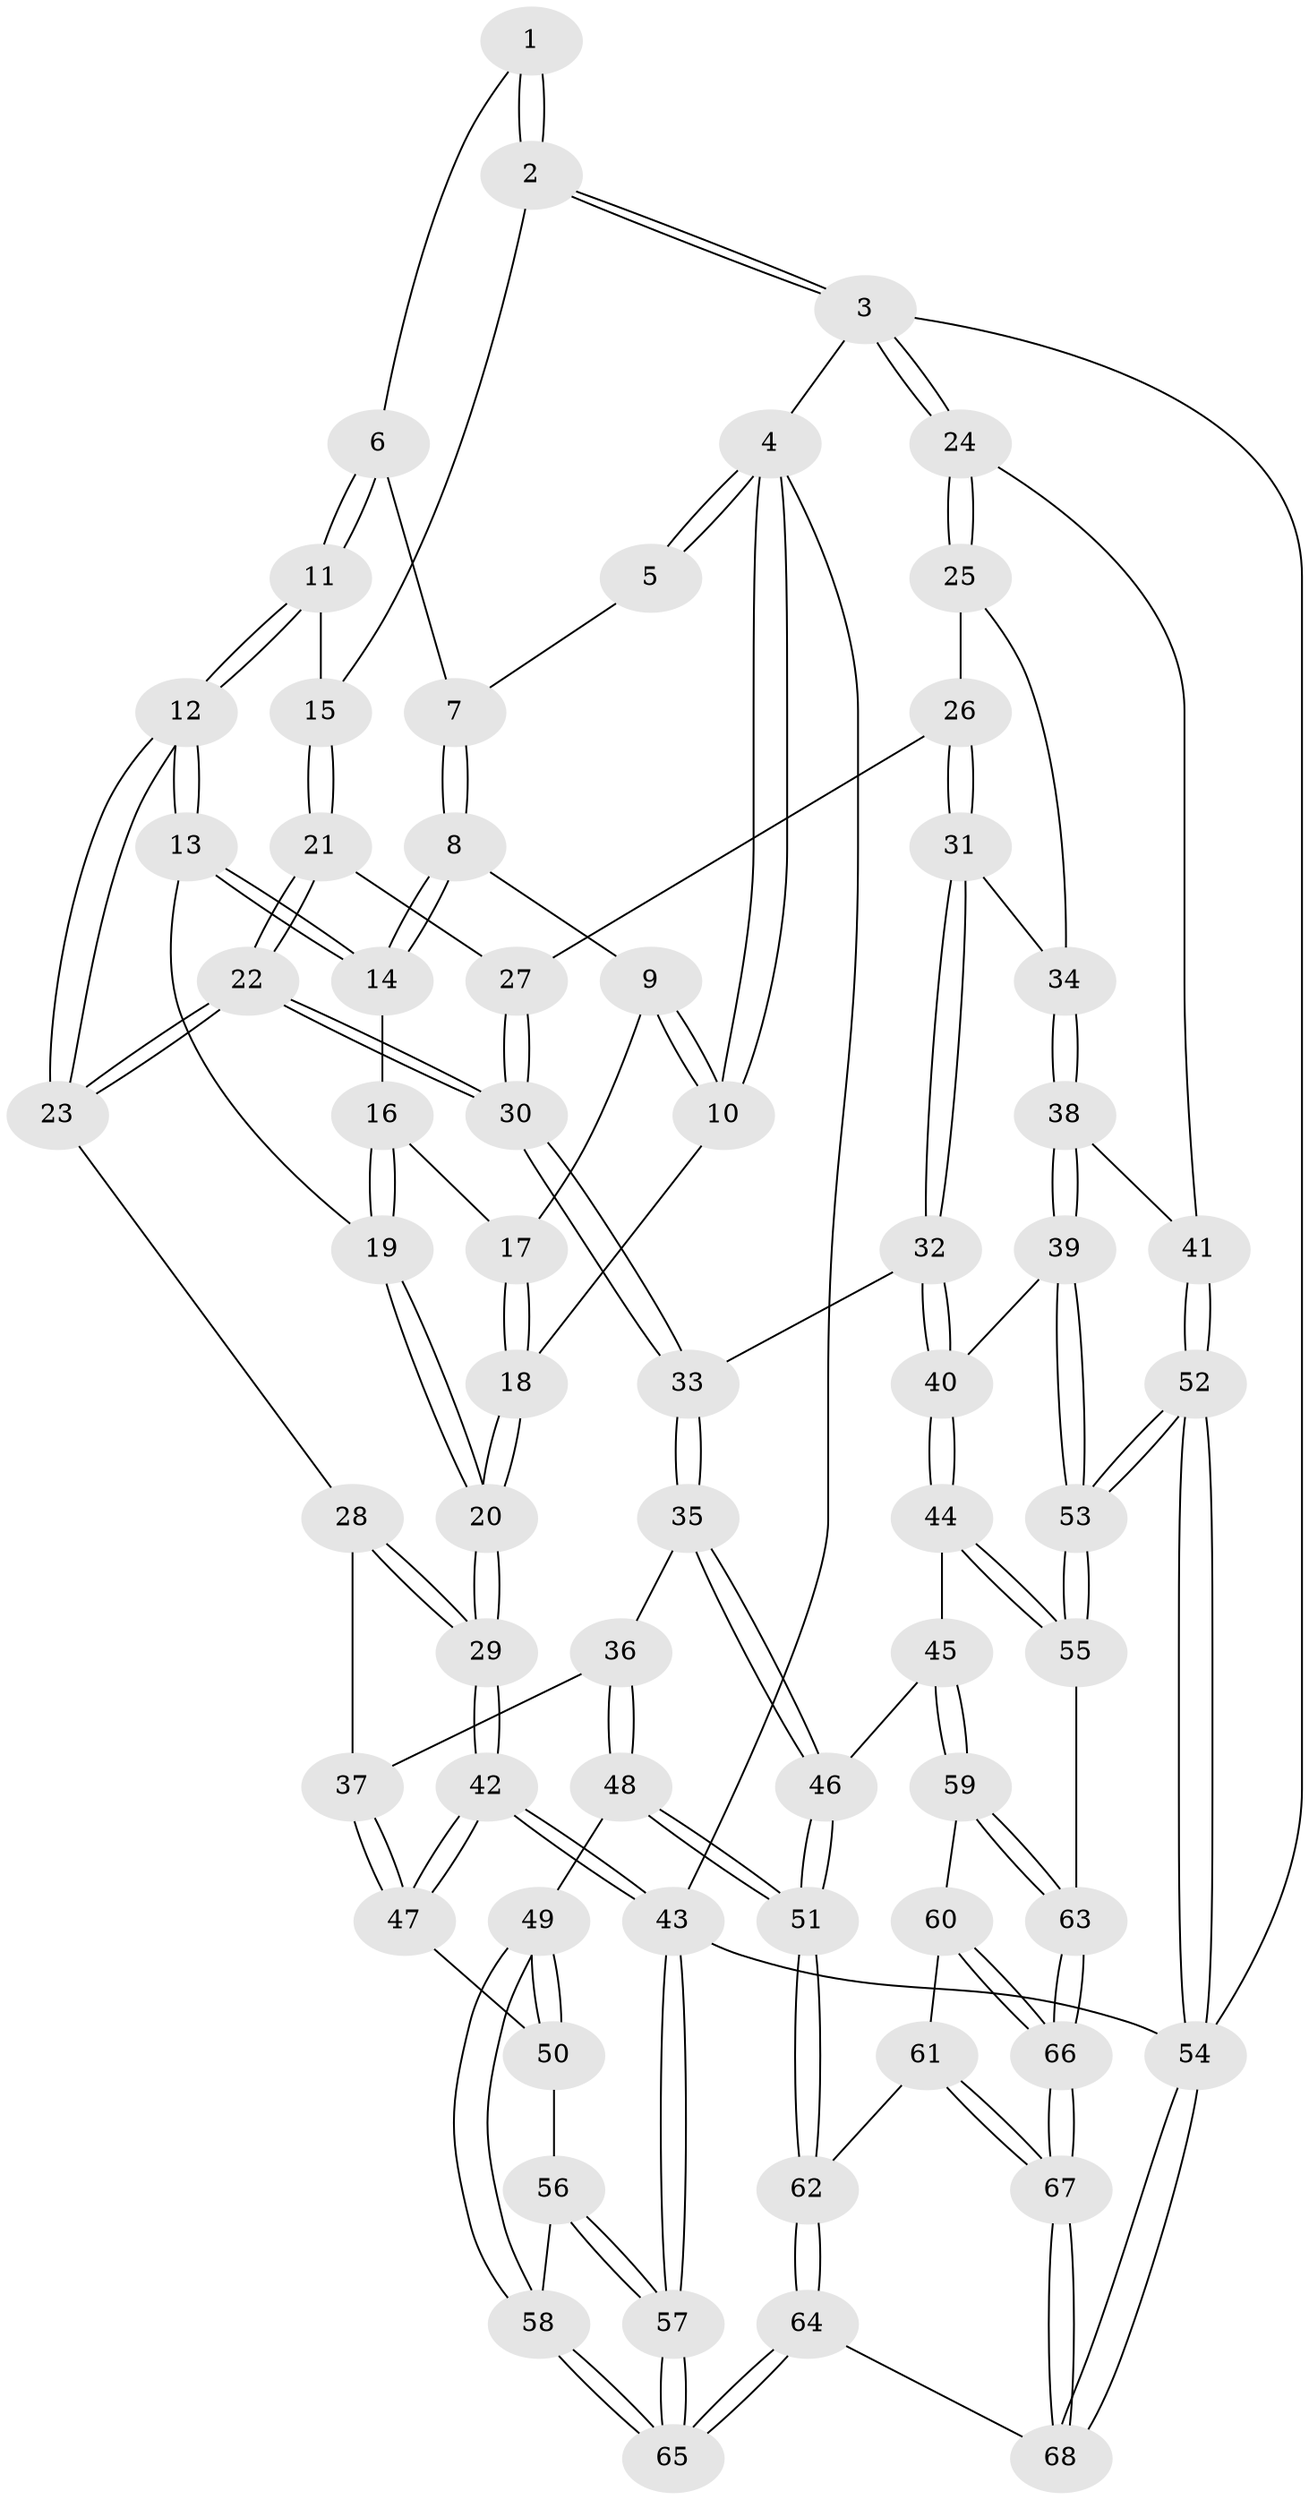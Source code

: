 // coarse degree distribution, {3: 0.1, 6: 0.15, 4: 0.55, 5: 0.2}
// Generated by graph-tools (version 1.1) at 2025/24/03/03/25 07:24:36]
// undirected, 68 vertices, 167 edges
graph export_dot {
graph [start="1"]
  node [color=gray90,style=filled];
  1 [pos="+0.5795330396485922+0"];
  2 [pos="+0.6799090767063426+0"];
  3 [pos="+1+0"];
  4 [pos="+0+0"];
  5 [pos="+0.2586099809704309+0"];
  6 [pos="+0.3364765373437588+0.09044352691314002"];
  7 [pos="+0.26637830379721905+0.05530345682625659"];
  8 [pos="+0.21251852487356027+0.10429183514661083"];
  9 [pos="+0.1472878444485575+0.06913936475849611"];
  10 [pos="+0+0"];
  11 [pos="+0.3832274455848764+0.14535381095258745"];
  12 [pos="+0.3306301245205502+0.3116241994221695"];
  13 [pos="+0.23049284638394446+0.20085835338137512"];
  14 [pos="+0.20754999743825145+0.12643121155942944"];
  15 [pos="+0.6202584042856533+0.06916572987215729"];
  16 [pos="+0.15030751775718226+0.15004697840738504"];
  17 [pos="+0.0804279040866003+0.14856949154629176"];
  18 [pos="+0+0.1998599052490345"];
  19 [pos="+0.11694695188468998+0.24497180453758075"];
  20 [pos="+0+0.42570994914642796"];
  21 [pos="+0.6254492557567548+0.10380465804089084"];
  22 [pos="+0.47350743975231663+0.41214315638017573"];
  23 [pos="+0.3343598296959211+0.3316913918320041"];
  24 [pos="+1+0.3293485336593359"];
  25 [pos="+0.9157683556029151+0.3372805184801756"];
  26 [pos="+0.8583813490419852+0.3292140787631383"];
  27 [pos="+0.7964944782703368+0.2954033297482461"];
  28 [pos="+0.16316851396060686+0.4073017740211899"];
  29 [pos="+0+0.4452011728847369"];
  30 [pos="+0.47948292776920687+0.4232269802100772"];
  31 [pos="+0.6906123024402626+0.474901079945786"];
  32 [pos="+0.5141210413184513+0.5247166059565359"];
  33 [pos="+0.5055503196652932+0.522477033607389"];
  34 [pos="+0.7864227993822872+0.5447425855491307"];
  35 [pos="+0.45812602753717196+0.5888759634370295"];
  36 [pos="+0.333742381040496+0.6259664084905817"];
  37 [pos="+0.3292874941014391+0.6249784280467483"];
  38 [pos="+0.7957599859999411+0.6279474926375678"];
  39 [pos="+0.7463512120428115+0.6766855721234094"];
  40 [pos="+0.708748658814323+0.6676199147367016"];
  41 [pos="+1+0.5726057884785924"];
  42 [pos="+0+0.5195389032765039"];
  43 [pos="+0+1"];
  44 [pos="+0.6320328413721128+0.7596221094304243"];
  45 [pos="+0.5429430431375132+0.7960344518211777"];
  46 [pos="+0.4765312159789784+0.711752713679192"];
  47 [pos="+0.07616636243939559+0.6480997865788378"];
  48 [pos="+0.2762967691549294+0.8121766307367863"];
  49 [pos="+0.18635635164297404+0.7953316100742768"];
  50 [pos="+0.09268054010700229+0.684068270063417"];
  51 [pos="+0.3383189651699856+0.8916279385055675"];
  52 [pos="+1+1"];
  53 [pos="+0.8274585937775272+0.8597283324417637"];
  54 [pos="+1+1"];
  55 [pos="+0.7062438986747716+0.8862070044472253"];
  56 [pos="+0.08526427172499565+0.7226630269679476"];
  57 [pos="+0+1"];
  58 [pos="+0.03203863524677271+1"];
  59 [pos="+0.5435720424463261+0.8000556157926295"];
  60 [pos="+0.5280481540806261+0.8460738825097213"];
  61 [pos="+0.46613710895402766+0.9075395385044052"];
  62 [pos="+0.3438328176389519+0.92094001561054"];
  63 [pos="+0.6912897337987985+0.8930004375530085"];
  64 [pos="+0.23756783682754945+1"];
  65 [pos="+0+1"];
  66 [pos="+0.6196128178137476+0.9739785036443218"];
  67 [pos="+0.5945255135056003+1"];
  68 [pos="+0.5832631000021002+1"];
  1 -- 2;
  1 -- 2;
  1 -- 6;
  2 -- 3;
  2 -- 3;
  2 -- 15;
  3 -- 4;
  3 -- 24;
  3 -- 24;
  3 -- 54;
  4 -- 5;
  4 -- 5;
  4 -- 10;
  4 -- 10;
  4 -- 43;
  5 -- 7;
  6 -- 7;
  6 -- 11;
  6 -- 11;
  7 -- 8;
  7 -- 8;
  8 -- 9;
  8 -- 14;
  8 -- 14;
  9 -- 10;
  9 -- 10;
  9 -- 17;
  10 -- 18;
  11 -- 12;
  11 -- 12;
  11 -- 15;
  12 -- 13;
  12 -- 13;
  12 -- 23;
  12 -- 23;
  13 -- 14;
  13 -- 14;
  13 -- 19;
  14 -- 16;
  15 -- 21;
  15 -- 21;
  16 -- 17;
  16 -- 19;
  16 -- 19;
  17 -- 18;
  17 -- 18;
  18 -- 20;
  18 -- 20;
  19 -- 20;
  19 -- 20;
  20 -- 29;
  20 -- 29;
  21 -- 22;
  21 -- 22;
  21 -- 27;
  22 -- 23;
  22 -- 23;
  22 -- 30;
  22 -- 30;
  23 -- 28;
  24 -- 25;
  24 -- 25;
  24 -- 41;
  25 -- 26;
  25 -- 34;
  26 -- 27;
  26 -- 31;
  26 -- 31;
  27 -- 30;
  27 -- 30;
  28 -- 29;
  28 -- 29;
  28 -- 37;
  29 -- 42;
  29 -- 42;
  30 -- 33;
  30 -- 33;
  31 -- 32;
  31 -- 32;
  31 -- 34;
  32 -- 33;
  32 -- 40;
  32 -- 40;
  33 -- 35;
  33 -- 35;
  34 -- 38;
  34 -- 38;
  35 -- 36;
  35 -- 46;
  35 -- 46;
  36 -- 37;
  36 -- 48;
  36 -- 48;
  37 -- 47;
  37 -- 47;
  38 -- 39;
  38 -- 39;
  38 -- 41;
  39 -- 40;
  39 -- 53;
  39 -- 53;
  40 -- 44;
  40 -- 44;
  41 -- 52;
  41 -- 52;
  42 -- 43;
  42 -- 43;
  42 -- 47;
  42 -- 47;
  43 -- 57;
  43 -- 57;
  43 -- 54;
  44 -- 45;
  44 -- 55;
  44 -- 55;
  45 -- 46;
  45 -- 59;
  45 -- 59;
  46 -- 51;
  46 -- 51;
  47 -- 50;
  48 -- 49;
  48 -- 51;
  48 -- 51;
  49 -- 50;
  49 -- 50;
  49 -- 58;
  49 -- 58;
  50 -- 56;
  51 -- 62;
  51 -- 62;
  52 -- 53;
  52 -- 53;
  52 -- 54;
  52 -- 54;
  53 -- 55;
  53 -- 55;
  54 -- 68;
  54 -- 68;
  55 -- 63;
  56 -- 57;
  56 -- 57;
  56 -- 58;
  57 -- 65;
  57 -- 65;
  58 -- 65;
  58 -- 65;
  59 -- 60;
  59 -- 63;
  59 -- 63;
  60 -- 61;
  60 -- 66;
  60 -- 66;
  61 -- 62;
  61 -- 67;
  61 -- 67;
  62 -- 64;
  62 -- 64;
  63 -- 66;
  63 -- 66;
  64 -- 65;
  64 -- 65;
  64 -- 68;
  66 -- 67;
  66 -- 67;
  67 -- 68;
  67 -- 68;
}
